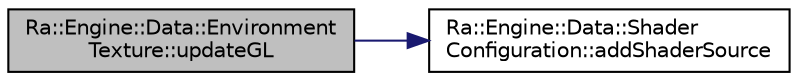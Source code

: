 digraph "Ra::Engine::Data::EnvironmentTexture::updateGL"
{
 // INTERACTIVE_SVG=YES
 // LATEX_PDF_SIZE
  edge [fontname="Helvetica",fontsize="10",labelfontname="Helvetica",labelfontsize="10"];
  node [fontname="Helvetica",fontsize="10",shape=record];
  rankdir="LR";
  Node1 [label="Ra::Engine::Data::Environment\lTexture::updateGL",height=0.2,width=0.4,color="black", fillcolor="grey75", style="filled", fontcolor="black",tooltip="Update the OpenGL state of the envmap : texture, skybox and shaders if needed."];
  Node1 -> Node2 [color="midnightblue",fontsize="10",style="solid",fontname="Helvetica"];
  Node2 [label="Ra::Engine::Data::Shader\lConfiguration::addShaderSource",height=0.2,width=0.4,color="black", fillcolor="white", style="filled",URL="$classRa_1_1Engine_1_1Data_1_1ShaderConfiguration.html#a817ed4e22a81e034776cc21e8cfc6b8b",tooltip=" "];
}
